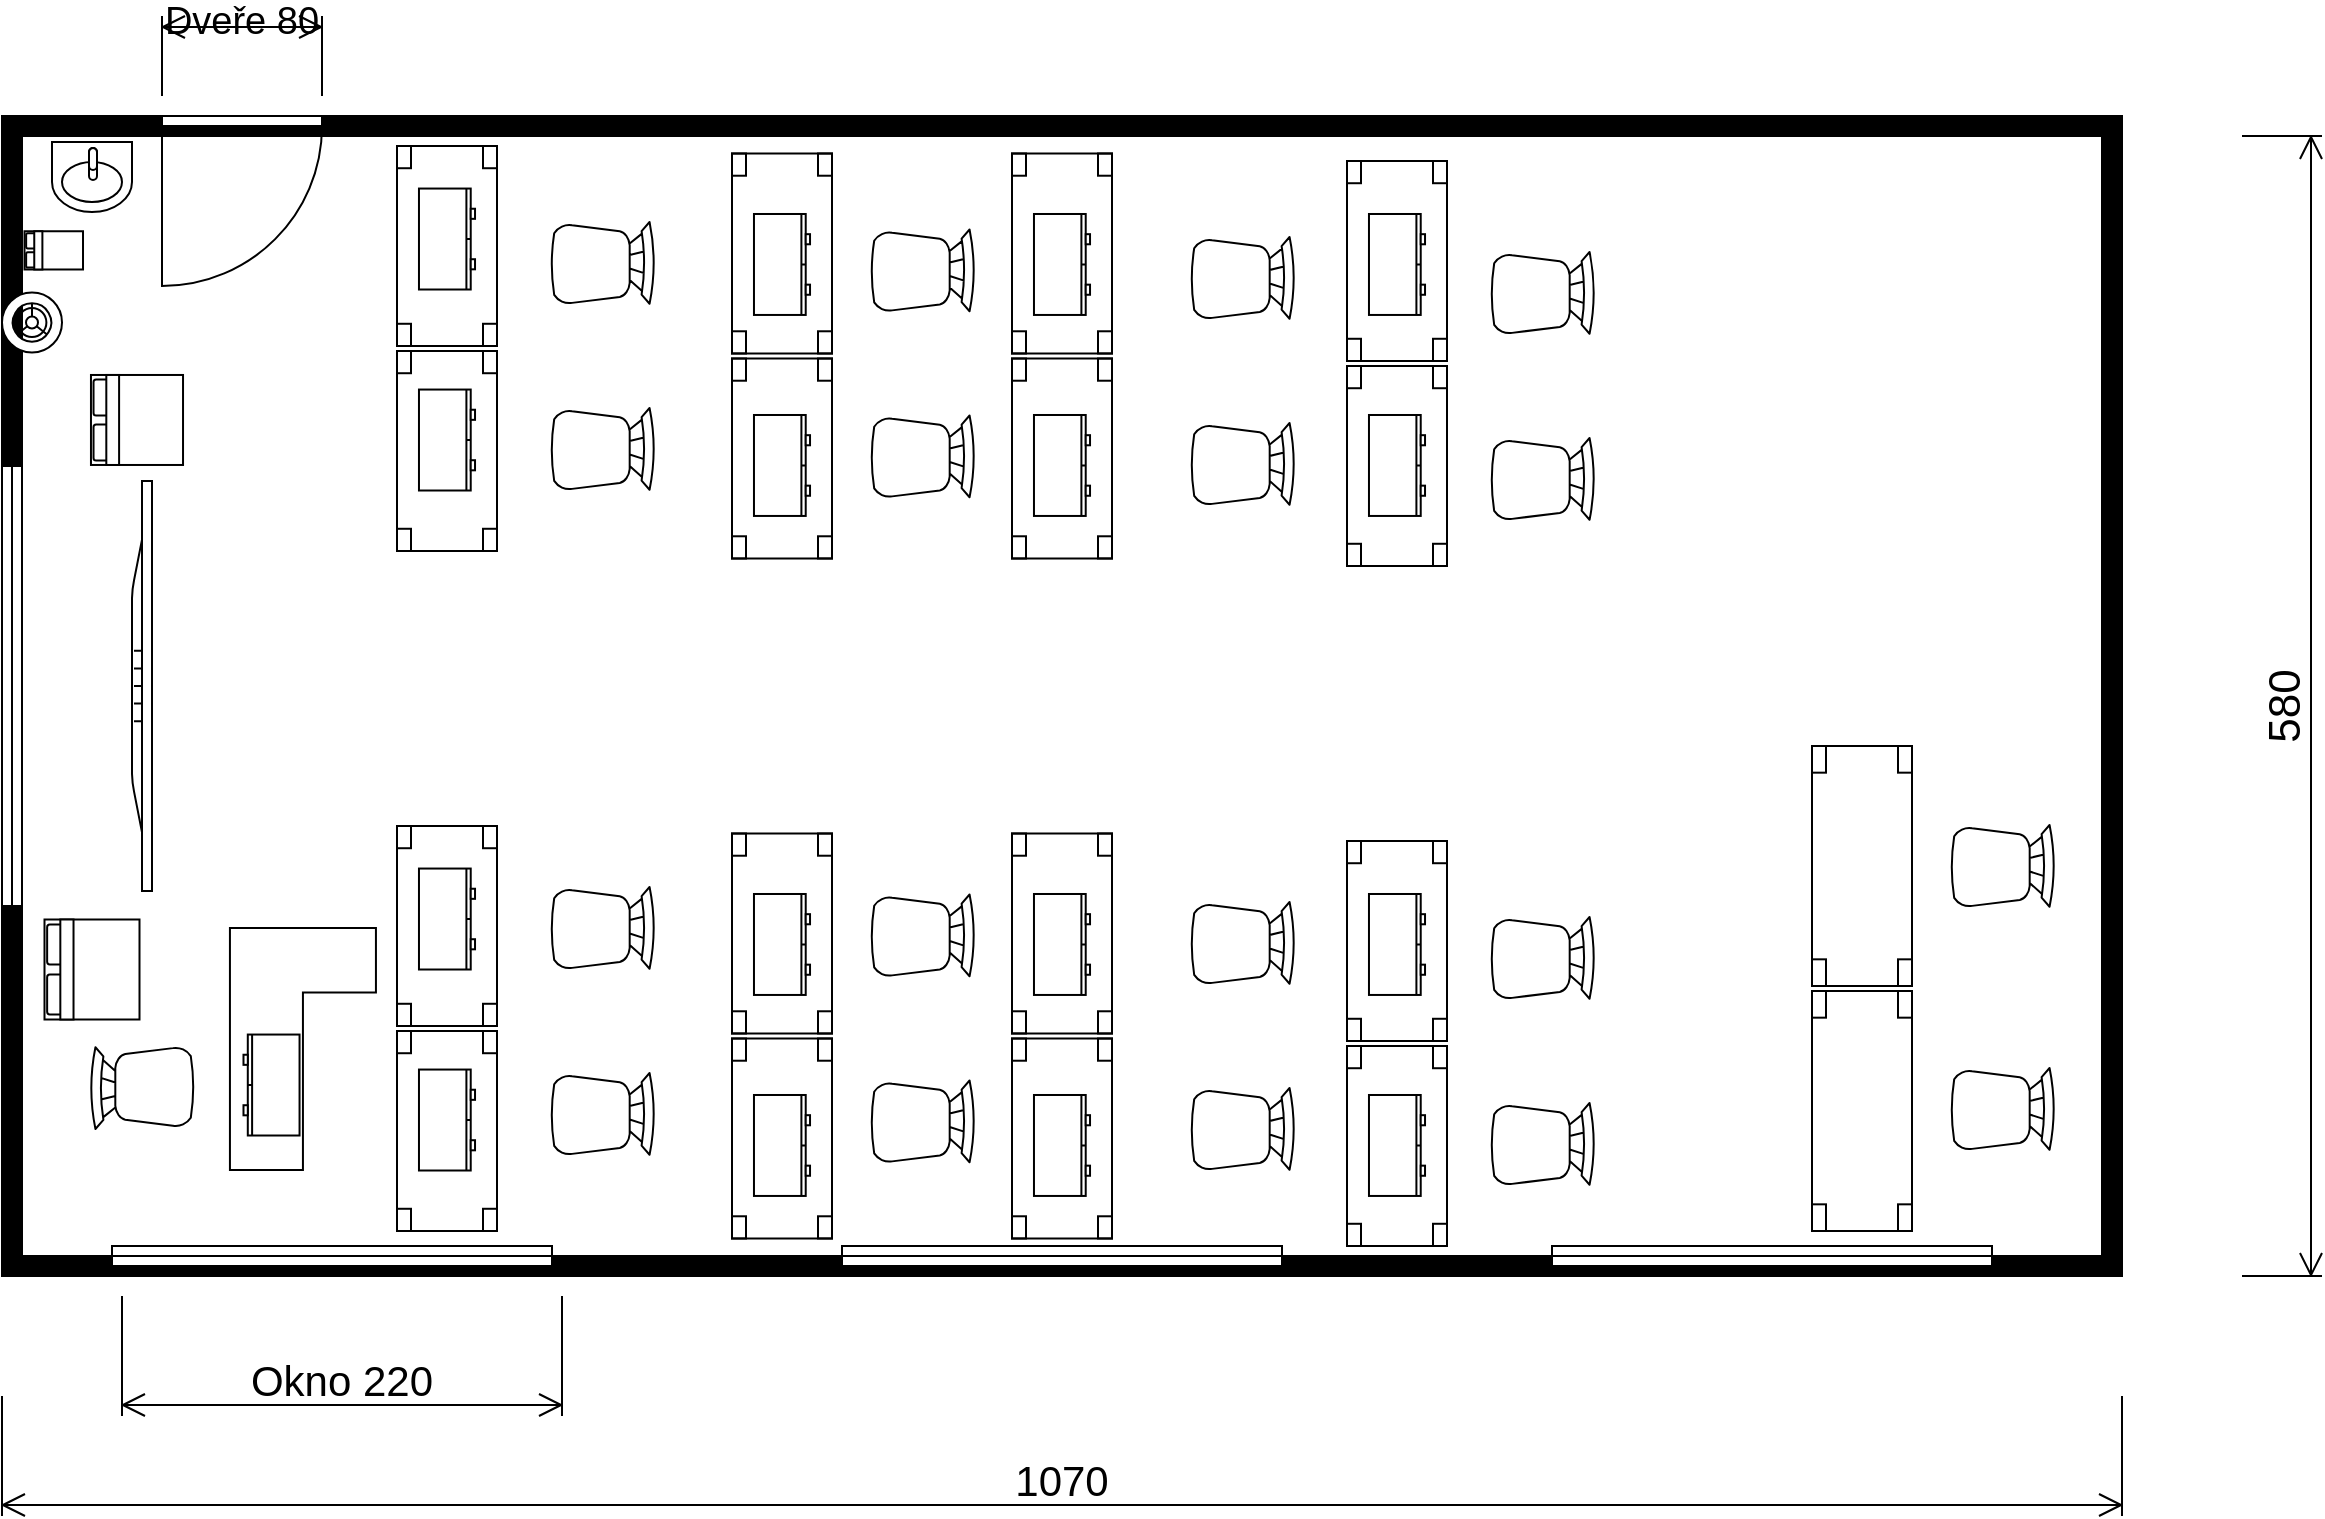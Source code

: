 <mxfile version="24.0.1" type="github">
  <diagram name="Page-1" id="bhlLS0euzK4h61q6FRkr">
    <mxGraphModel dx="2310" dy="1322" grid="1" gridSize="10" guides="1" tooltips="1" connect="1" arrows="1" fold="1" page="1" pageScale="1" pageWidth="2336" pageHeight="1654" math="0" shadow="0">
      <root>
        <mxCell id="0" />
        <mxCell id="1" parent="0" />
        <mxCell id="tyYtf-Vg3i6zd4IeGfm_-7" value="" style="verticalLabelPosition=bottom;html=1;verticalAlign=top;align=center;shape=mxgraph.floorplan.room;fillColor=strokeColor;direction=south;" vertex="1" parent="1">
          <mxGeometry x="200" y="400" width="1060" height="580" as="geometry" />
        </mxCell>
        <mxCell id="tyYtf-Vg3i6zd4IeGfm_-17" value="" style="verticalLabelPosition=bottom;html=1;verticalAlign=top;align=center;shape=mxgraph.floorplan.window;rotation=-90;direction=south;" vertex="1" parent="1">
          <mxGeometry x="360" y="860" width="10" height="220" as="geometry" />
        </mxCell>
        <mxCell id="tyYtf-Vg3i6zd4IeGfm_-26" value="" style="verticalLabelPosition=bottom;html=1;verticalAlign=top;align=center;shape=mxgraph.floorplan.doorLeft;aspect=fixed;" vertex="1" parent="1">
          <mxGeometry x="280" y="400" width="80" height="85" as="geometry" />
        </mxCell>
        <mxCell id="tyYtf-Vg3i6zd4IeGfm_-27" value="" style="verticalLabelPosition=bottom;html=1;verticalAlign=top;align=center;shape=mxgraph.floorplan.table;rotation=-90;" vertex="1" parent="1">
          <mxGeometry x="372.5" y="440" width="100" height="50" as="geometry" />
        </mxCell>
        <mxCell id="tyYtf-Vg3i6zd4IeGfm_-33" value="" style="verticalLabelPosition=bottom;html=1;verticalAlign=top;align=center;shape=mxgraph.floorplan.window;rotation=-90;direction=south;" vertex="1" parent="1">
          <mxGeometry x="725" y="860" width="10" height="220" as="geometry" />
        </mxCell>
        <mxCell id="tyYtf-Vg3i6zd4IeGfm_-34" value="" style="verticalLabelPosition=bottom;html=1;verticalAlign=top;align=center;shape=mxgraph.floorplan.window;rotation=-90;direction=south;" vertex="1" parent="1">
          <mxGeometry x="1080" y="860" width="10" height="220" as="geometry" />
        </mxCell>
        <mxCell id="tyYtf-Vg3i6zd4IeGfm_-35" value="" style="verticalLabelPosition=bottom;html=1;verticalAlign=top;align=center;shape=mxgraph.floorplan.table;rotation=-90;" vertex="1" parent="1">
          <mxGeometry x="372.5" y="542.5" width="100" height="50" as="geometry" />
        </mxCell>
        <mxCell id="tyYtf-Vg3i6zd4IeGfm_-36" value="" style="verticalLabelPosition=bottom;html=1;verticalAlign=top;align=center;shape=mxgraph.floorplan.table;rotation=-90;" vertex="1" parent="1">
          <mxGeometry x="372.5" y="780" width="100" height="50" as="geometry" />
        </mxCell>
        <mxCell id="tyYtf-Vg3i6zd4IeGfm_-37" value="" style="verticalLabelPosition=bottom;html=1;verticalAlign=top;align=center;shape=mxgraph.floorplan.table;rotation=-90;" vertex="1" parent="1">
          <mxGeometry x="372.5" y="882.5" width="100" height="50" as="geometry" />
        </mxCell>
        <mxCell id="tyYtf-Vg3i6zd4IeGfm_-38" value="" style="verticalLabelPosition=bottom;html=1;verticalAlign=top;align=center;shape=mxgraph.floorplan.table;rotation=-90;" vertex="1" parent="1">
          <mxGeometry x="540" y="443.75" width="100" height="50" as="geometry" />
        </mxCell>
        <mxCell id="tyYtf-Vg3i6zd4IeGfm_-39" value="" style="verticalLabelPosition=bottom;html=1;verticalAlign=top;align=center;shape=mxgraph.floorplan.table;rotation=-90;" vertex="1" parent="1">
          <mxGeometry x="540" y="546.25" width="100" height="50" as="geometry" />
        </mxCell>
        <mxCell id="tyYtf-Vg3i6zd4IeGfm_-40" value="" style="verticalLabelPosition=bottom;html=1;verticalAlign=top;align=center;shape=mxgraph.floorplan.table;rotation=-90;" vertex="1" parent="1">
          <mxGeometry x="540" y="783.75" width="100" height="50" as="geometry" />
        </mxCell>
        <mxCell id="tyYtf-Vg3i6zd4IeGfm_-41" value="" style="verticalLabelPosition=bottom;html=1;verticalAlign=top;align=center;shape=mxgraph.floorplan.table;rotation=-90;" vertex="1" parent="1">
          <mxGeometry x="540" y="886.25" width="100" height="50" as="geometry" />
        </mxCell>
        <mxCell id="tyYtf-Vg3i6zd4IeGfm_-42" value="" style="verticalLabelPosition=bottom;html=1;verticalAlign=top;align=center;shape=mxgraph.floorplan.table;rotation=-90;" vertex="1" parent="1">
          <mxGeometry x="680" y="443.75" width="100" height="50" as="geometry" />
        </mxCell>
        <mxCell id="tyYtf-Vg3i6zd4IeGfm_-43" value="" style="verticalLabelPosition=bottom;html=1;verticalAlign=top;align=center;shape=mxgraph.floorplan.table;rotation=-90;" vertex="1" parent="1">
          <mxGeometry x="680" y="546.25" width="100" height="50" as="geometry" />
        </mxCell>
        <mxCell id="tyYtf-Vg3i6zd4IeGfm_-44" value="" style="verticalLabelPosition=bottom;html=1;verticalAlign=top;align=center;shape=mxgraph.floorplan.table;rotation=-90;" vertex="1" parent="1">
          <mxGeometry x="680" y="783.75" width="100" height="50" as="geometry" />
        </mxCell>
        <mxCell id="tyYtf-Vg3i6zd4IeGfm_-45" value="" style="verticalLabelPosition=bottom;html=1;verticalAlign=top;align=center;shape=mxgraph.floorplan.table;rotation=-90;" vertex="1" parent="1">
          <mxGeometry x="680" y="886.25" width="100" height="50" as="geometry" />
        </mxCell>
        <mxCell id="tyYtf-Vg3i6zd4IeGfm_-46" value="" style="verticalLabelPosition=bottom;html=1;verticalAlign=top;align=center;shape=mxgraph.floorplan.table;rotation=-90;" vertex="1" parent="1">
          <mxGeometry x="847.5" y="447.5" width="100" height="50" as="geometry" />
        </mxCell>
        <mxCell id="tyYtf-Vg3i6zd4IeGfm_-47" value="" style="verticalLabelPosition=bottom;html=1;verticalAlign=top;align=center;shape=mxgraph.floorplan.table;rotation=-90;" vertex="1" parent="1">
          <mxGeometry x="847.5" y="550" width="100" height="50" as="geometry" />
        </mxCell>
        <mxCell id="tyYtf-Vg3i6zd4IeGfm_-48" value="" style="verticalLabelPosition=bottom;html=1;verticalAlign=top;align=center;shape=mxgraph.floorplan.table;rotation=-90;" vertex="1" parent="1">
          <mxGeometry x="847.5" y="787.5" width="100" height="50" as="geometry" />
        </mxCell>
        <mxCell id="tyYtf-Vg3i6zd4IeGfm_-49" value="" style="verticalLabelPosition=bottom;html=1;verticalAlign=top;align=center;shape=mxgraph.floorplan.table;rotation=-90;" vertex="1" parent="1">
          <mxGeometry x="847.5" y="890" width="100" height="50" as="geometry" />
        </mxCell>
        <mxCell id="tyYtf-Vg3i6zd4IeGfm_-50" value="" style="verticalLabelPosition=bottom;html=1;verticalAlign=top;align=center;shape=mxgraph.floorplan.desk_corner_2;rotation=90;flipH=0;flipV=1;" vertex="1" parent="1">
          <mxGeometry x="290" y="830" width="120.94" height="73" as="geometry" />
        </mxCell>
        <mxCell id="tyYtf-Vg3i6zd4IeGfm_-51" value="" style="verticalLabelPosition=bottom;html=1;verticalAlign=top;align=center;shape=mxgraph.floorplan.table;rotation=-90;" vertex="1" parent="1">
          <mxGeometry x="1070" y="750" width="120" height="50" as="geometry" />
        </mxCell>
        <mxCell id="tyYtf-Vg3i6zd4IeGfm_-52" value="" style="verticalLabelPosition=bottom;html=1;verticalAlign=top;align=center;shape=mxgraph.floorplan.table;rotation=-90;" vertex="1" parent="1">
          <mxGeometry x="1070" y="872.5" width="120" height="50" as="geometry" />
        </mxCell>
        <mxCell id="tyYtf-Vg3i6zd4IeGfm_-53" value="" style="verticalLabelPosition=bottom;html=1;verticalAlign=top;align=center;shape=mxgraph.floorplan.chair;rotation=90;" vertex="1" parent="1">
          <mxGeometry x="480" y="540.5" width="41" height="52" as="geometry" />
        </mxCell>
        <mxCell id="tyYtf-Vg3i6zd4IeGfm_-54" value="" style="verticalLabelPosition=bottom;html=1;verticalAlign=top;align=center;shape=mxgraph.floorplan.chair;rotation=90;" vertex="1" parent="1">
          <mxGeometry x="480" y="447.5" width="41" height="52" as="geometry" />
        </mxCell>
        <mxCell id="tyYtf-Vg3i6zd4IeGfm_-55" value="" style="verticalLabelPosition=bottom;html=1;verticalAlign=top;align=center;shape=mxgraph.floorplan.chair;rotation=90;" vertex="1" parent="1">
          <mxGeometry x="480" y="873" width="41" height="52" as="geometry" />
        </mxCell>
        <mxCell id="tyYtf-Vg3i6zd4IeGfm_-56" value="" style="verticalLabelPosition=bottom;html=1;verticalAlign=top;align=center;shape=mxgraph.floorplan.chair;rotation=90;" vertex="1" parent="1">
          <mxGeometry x="480" y="780" width="41" height="52" as="geometry" />
        </mxCell>
        <mxCell id="tyYtf-Vg3i6zd4IeGfm_-57" value="" style="verticalLabelPosition=bottom;html=1;verticalAlign=top;align=center;shape=mxgraph.floorplan.chair;rotation=90;" vertex="1" parent="1">
          <mxGeometry x="640" y="544.25" width="41" height="52" as="geometry" />
        </mxCell>
        <mxCell id="tyYtf-Vg3i6zd4IeGfm_-58" value="" style="verticalLabelPosition=bottom;html=1;verticalAlign=top;align=center;shape=mxgraph.floorplan.chair;rotation=90;" vertex="1" parent="1">
          <mxGeometry x="640" y="451.25" width="41" height="52" as="geometry" />
        </mxCell>
        <mxCell id="tyYtf-Vg3i6zd4IeGfm_-59" value="" style="verticalLabelPosition=bottom;html=1;verticalAlign=top;align=center;shape=mxgraph.floorplan.chair;rotation=90;" vertex="1" parent="1">
          <mxGeometry x="640" y="876.75" width="41" height="52" as="geometry" />
        </mxCell>
        <mxCell id="tyYtf-Vg3i6zd4IeGfm_-60" value="" style="verticalLabelPosition=bottom;html=1;verticalAlign=top;align=center;shape=mxgraph.floorplan.chair;rotation=90;" vertex="1" parent="1">
          <mxGeometry x="640" y="783.75" width="41" height="52" as="geometry" />
        </mxCell>
        <mxCell id="tyYtf-Vg3i6zd4IeGfm_-61" value="" style="verticalLabelPosition=bottom;html=1;verticalAlign=top;align=center;shape=mxgraph.floorplan.chair;rotation=90;" vertex="1" parent="1">
          <mxGeometry x="800" y="548" width="41" height="52" as="geometry" />
        </mxCell>
        <mxCell id="tyYtf-Vg3i6zd4IeGfm_-62" value="" style="verticalLabelPosition=bottom;html=1;verticalAlign=top;align=center;shape=mxgraph.floorplan.chair;rotation=90;" vertex="1" parent="1">
          <mxGeometry x="800" y="455" width="41" height="52" as="geometry" />
        </mxCell>
        <mxCell id="tyYtf-Vg3i6zd4IeGfm_-63" value="" style="verticalLabelPosition=bottom;html=1;verticalAlign=top;align=center;shape=mxgraph.floorplan.chair;rotation=90;" vertex="1" parent="1">
          <mxGeometry x="800" y="880.5" width="41" height="52" as="geometry" />
        </mxCell>
        <mxCell id="tyYtf-Vg3i6zd4IeGfm_-64" value="" style="verticalLabelPosition=bottom;html=1;verticalAlign=top;align=center;shape=mxgraph.floorplan.chair;rotation=90;" vertex="1" parent="1">
          <mxGeometry x="800" y="787.5" width="41" height="52" as="geometry" />
        </mxCell>
        <mxCell id="tyYtf-Vg3i6zd4IeGfm_-65" value="" style="verticalLabelPosition=bottom;html=1;verticalAlign=top;align=center;shape=mxgraph.floorplan.chair;rotation=90;" vertex="1" parent="1">
          <mxGeometry x="950" y="555.5" width="41" height="52" as="geometry" />
        </mxCell>
        <mxCell id="tyYtf-Vg3i6zd4IeGfm_-66" value="" style="verticalLabelPosition=bottom;html=1;verticalAlign=top;align=center;shape=mxgraph.floorplan.chair;rotation=90;" vertex="1" parent="1">
          <mxGeometry x="950" y="462.5" width="41" height="52" as="geometry" />
        </mxCell>
        <mxCell id="tyYtf-Vg3i6zd4IeGfm_-67" value="" style="verticalLabelPosition=bottom;html=1;verticalAlign=top;align=center;shape=mxgraph.floorplan.chair;rotation=90;" vertex="1" parent="1">
          <mxGeometry x="950" y="888" width="41" height="52" as="geometry" />
        </mxCell>
        <mxCell id="tyYtf-Vg3i6zd4IeGfm_-68" value="" style="verticalLabelPosition=bottom;html=1;verticalAlign=top;align=center;shape=mxgraph.floorplan.chair;rotation=90;" vertex="1" parent="1">
          <mxGeometry x="950" y="795" width="41" height="52" as="geometry" />
        </mxCell>
        <mxCell id="tyYtf-Vg3i6zd4IeGfm_-69" value="" style="verticalLabelPosition=bottom;html=1;verticalAlign=top;align=center;shape=mxgraph.floorplan.chair;rotation=90;" vertex="1" parent="1">
          <mxGeometry x="1180" y="870.5" width="41" height="52" as="geometry" />
        </mxCell>
        <mxCell id="tyYtf-Vg3i6zd4IeGfm_-70" value="" style="verticalLabelPosition=bottom;html=1;verticalAlign=top;align=center;shape=mxgraph.floorplan.chair;rotation=90;" vertex="1" parent="1">
          <mxGeometry x="1180" y="749" width="41" height="52" as="geometry" />
        </mxCell>
        <mxCell id="tyYtf-Vg3i6zd4IeGfm_-71" value="" style="verticalLabelPosition=bottom;html=1;verticalAlign=top;align=center;shape=mxgraph.floorplan.chair;rotation=-90;" vertex="1" parent="1">
          <mxGeometry x="249.5" y="860" width="41" height="52" as="geometry" />
        </mxCell>
        <mxCell id="tyYtf-Vg3i6zd4IeGfm_-72" value="" style="verticalLabelPosition=bottom;html=1;verticalAlign=top;align=center;shape=mxgraph.floorplan.dresser;rotation=-90;" vertex="1" parent="1">
          <mxGeometry x="397.26" y="787.5" width="50.48" height="28.03" as="geometry" />
        </mxCell>
        <mxCell id="tyYtf-Vg3i6zd4IeGfm_-73" value="" style="verticalLabelPosition=bottom;html=1;verticalAlign=top;align=center;shape=mxgraph.floorplan.dresser;rotation=-90;" vertex="1" parent="1">
          <mxGeometry x="397.26" y="888" width="50.48" height="28.03" as="geometry" />
        </mxCell>
        <mxCell id="tyYtf-Vg3i6zd4IeGfm_-74" value="" style="verticalLabelPosition=bottom;html=1;verticalAlign=top;align=center;shape=mxgraph.floorplan.dresser;rotation=-90;" vertex="1" parent="1">
          <mxGeometry x="397.26" y="447.5" width="50.48" height="28.03" as="geometry" />
        </mxCell>
        <mxCell id="tyYtf-Vg3i6zd4IeGfm_-75" value="" style="verticalLabelPosition=bottom;html=1;verticalAlign=top;align=center;shape=mxgraph.floorplan.dresser;rotation=-90;" vertex="1" parent="1">
          <mxGeometry x="397.26" y="548" width="50.48" height="28.03" as="geometry" />
        </mxCell>
        <mxCell id="tyYtf-Vg3i6zd4IeGfm_-76" value="" style="verticalLabelPosition=bottom;html=1;verticalAlign=top;align=center;shape=mxgraph.floorplan.dresser;rotation=-90;" vertex="1" parent="1">
          <mxGeometry x="564.76" y="800.22" width="50.48" height="28.03" as="geometry" />
        </mxCell>
        <mxCell id="tyYtf-Vg3i6zd4IeGfm_-77" value="" style="verticalLabelPosition=bottom;html=1;verticalAlign=top;align=center;shape=mxgraph.floorplan.dresser;rotation=-90;" vertex="1" parent="1">
          <mxGeometry x="564.76" y="900.72" width="50.48" height="28.03" as="geometry" />
        </mxCell>
        <mxCell id="tyYtf-Vg3i6zd4IeGfm_-78" value="" style="verticalLabelPosition=bottom;html=1;verticalAlign=top;align=center;shape=mxgraph.floorplan.dresser;rotation=-90;" vertex="1" parent="1">
          <mxGeometry x="564.76" y="460.22" width="50.48" height="28.03" as="geometry" />
        </mxCell>
        <mxCell id="tyYtf-Vg3i6zd4IeGfm_-79" value="" style="verticalLabelPosition=bottom;html=1;verticalAlign=top;align=center;shape=mxgraph.floorplan.dresser;rotation=-90;" vertex="1" parent="1">
          <mxGeometry x="564.76" y="560.72" width="50.48" height="28.03" as="geometry" />
        </mxCell>
        <mxCell id="tyYtf-Vg3i6zd4IeGfm_-80" value="" style="verticalLabelPosition=bottom;html=1;verticalAlign=top;align=center;shape=mxgraph.floorplan.dresser;rotation=-90;" vertex="1" parent="1">
          <mxGeometry x="704.76" y="800.22" width="50.48" height="28.03" as="geometry" />
        </mxCell>
        <mxCell id="tyYtf-Vg3i6zd4IeGfm_-81" value="" style="verticalLabelPosition=bottom;html=1;verticalAlign=top;align=center;shape=mxgraph.floorplan.dresser;rotation=-90;" vertex="1" parent="1">
          <mxGeometry x="704.76" y="900.72" width="50.48" height="28.03" as="geometry" />
        </mxCell>
        <mxCell id="tyYtf-Vg3i6zd4IeGfm_-82" value="" style="verticalLabelPosition=bottom;html=1;verticalAlign=top;align=center;shape=mxgraph.floorplan.dresser;rotation=-90;" vertex="1" parent="1">
          <mxGeometry x="704.76" y="460.22" width="50.48" height="28.03" as="geometry" />
        </mxCell>
        <mxCell id="tyYtf-Vg3i6zd4IeGfm_-83" value="" style="verticalLabelPosition=bottom;html=1;verticalAlign=top;align=center;shape=mxgraph.floorplan.dresser;rotation=-90;" vertex="1" parent="1">
          <mxGeometry x="704.76" y="560.72" width="50.48" height="28.03" as="geometry" />
        </mxCell>
        <mxCell id="tyYtf-Vg3i6zd4IeGfm_-84" value="" style="verticalLabelPosition=bottom;html=1;verticalAlign=top;align=center;shape=mxgraph.floorplan.dresser;rotation=-90;" vertex="1" parent="1">
          <mxGeometry x="872.26" y="800.22" width="50.48" height="28.03" as="geometry" />
        </mxCell>
        <mxCell id="tyYtf-Vg3i6zd4IeGfm_-85" value="" style="verticalLabelPosition=bottom;html=1;verticalAlign=top;align=center;shape=mxgraph.floorplan.dresser;rotation=-90;" vertex="1" parent="1">
          <mxGeometry x="872.26" y="900.72" width="50.48" height="28.03" as="geometry" />
        </mxCell>
        <mxCell id="tyYtf-Vg3i6zd4IeGfm_-86" value="" style="verticalLabelPosition=bottom;html=1;verticalAlign=top;align=center;shape=mxgraph.floorplan.dresser;rotation=-90;" vertex="1" parent="1">
          <mxGeometry x="872.26" y="460.22" width="50.48" height="28.03" as="geometry" />
        </mxCell>
        <mxCell id="tyYtf-Vg3i6zd4IeGfm_-87" value="" style="verticalLabelPosition=bottom;html=1;verticalAlign=top;align=center;shape=mxgraph.floorplan.dresser;rotation=-90;" vertex="1" parent="1">
          <mxGeometry x="872.26" y="560.72" width="50.48" height="28.03" as="geometry" />
        </mxCell>
        <mxCell id="tyYtf-Vg3i6zd4IeGfm_-88" value="" style="verticalLabelPosition=bottom;html=1;verticalAlign=top;align=center;shape=mxgraph.floorplan.flat_tv;rotation=-90;" vertex="1" parent="1">
          <mxGeometry x="167.5" y="680" width="205" height="10" as="geometry" />
        </mxCell>
        <mxCell id="tyYtf-Vg3i6zd4IeGfm_-89" value="" style="verticalLabelPosition=bottom;html=1;verticalAlign=top;align=center;shape=mxgraph.floorplan.window;rotation=-180;direction=south;" vertex="1" parent="1">
          <mxGeometry x="200" y="575" width="10" height="220" as="geometry" />
        </mxCell>
        <mxCell id="tyYtf-Vg3i6zd4IeGfm_-92" value="" style="verticalLabelPosition=bottom;html=1;verticalAlign=top;align=center;shape=mxgraph.floorplan.bed_double;rotation=-90;" vertex="1" parent="1">
          <mxGeometry x="220" y="803" width="50" height="47.5" as="geometry" />
        </mxCell>
        <mxCell id="tyYtf-Vg3i6zd4IeGfm_-93" value="" style="verticalLabelPosition=bottom;html=1;verticalAlign=top;align=center;shape=mxgraph.floorplan.floor_lamp;" vertex="1" parent="1">
          <mxGeometry x="200" y="488.25" width="30" height="30" as="geometry" />
        </mxCell>
        <mxCell id="tyYtf-Vg3i6zd4IeGfm_-94" value="" style="verticalLabelPosition=bottom;html=1;verticalAlign=top;align=center;shape=mxgraph.floorplan.dresser;rotation=90;" vertex="1" parent="1">
          <mxGeometry x="309.52" y="870.5" width="50.48" height="28.03" as="geometry" />
        </mxCell>
        <mxCell id="tyYtf-Vg3i6zd4IeGfm_-95" value="" style="verticalLabelPosition=bottom;html=1;verticalAlign=top;align=center;shape=mxgraph.floorplan.sink_1;" vertex="1" parent="1">
          <mxGeometry x="225" y="413" width="40" height="35" as="geometry" />
        </mxCell>
        <mxCell id="tyYtf-Vg3i6zd4IeGfm_-96" value="" style="verticalLabelPosition=bottom;html=1;verticalAlign=top;align=center;shape=mxgraph.floorplan.bed_double;rotation=-90;" vertex="1" parent="1">
          <mxGeometry x="216.32" y="452.56" width="19.12" height="29.25" as="geometry" />
        </mxCell>
        <mxCell id="tyYtf-Vg3i6zd4IeGfm_-97" value="" style="verticalLabelPosition=bottom;html=1;verticalAlign=top;align=center;shape=mxgraph.floorplan.bed_double;rotation=-90;" vertex="1" parent="1">
          <mxGeometry x="245.0" y="528.97" width="45" height="46.03" as="geometry" />
        </mxCell>
        <mxCell id="tyYtf-Vg3i6zd4IeGfm_-98" value="&lt;font style=&quot;font-size: 21px;&quot;&gt;Okno 220&lt;/font&gt;" style="shape=dimension;whiteSpace=wrap;html=1;align=center;points=[];verticalAlign=bottom;spacingBottom=3;labelBackgroundColor=none;" vertex="1" parent="1">
          <mxGeometry x="260" y="990" width="220" height="60" as="geometry" />
        </mxCell>
        <mxCell id="tyYtf-Vg3i6zd4IeGfm_-99" value="&lt;span style=&quot;font-size: 21px;&quot;&gt;1070&lt;/span&gt;" style="shape=dimension;whiteSpace=wrap;html=1;align=center;points=[];verticalAlign=bottom;spacingBottom=3;labelBackgroundColor=none;" vertex="1" parent="1">
          <mxGeometry x="200" y="1040" width="1060" height="60" as="geometry" />
        </mxCell>
        <mxCell id="tyYtf-Vg3i6zd4IeGfm_-100" value="&lt;font style=&quot;font-size: 22px;&quot;&gt;580&lt;/font&gt;" style="shape=dimension;direction=north;whiteSpace=wrap;html=1;align=center;points=[];verticalAlign=bottom;labelBackgroundColor=none;horizontal=0;spacingBottom=3;" vertex="1" parent="1">
          <mxGeometry x="1320" y="410" width="40" height="570" as="geometry" />
        </mxCell>
        <mxCell id="tyYtf-Vg3i6zd4IeGfm_-101" value="&lt;font style=&quot;font-size: 19px;&quot;&gt;Dveře 80&lt;/font&gt;" style="shape=dimension;direction=west;whiteSpace=wrap;html=1;align=center;points=[];verticalAlign=top;spacingTop=-15;labelBackgroundColor=none;" vertex="1" parent="1">
          <mxGeometry x="280" y="350" width="80" height="40" as="geometry" />
        </mxCell>
      </root>
    </mxGraphModel>
  </diagram>
</mxfile>
